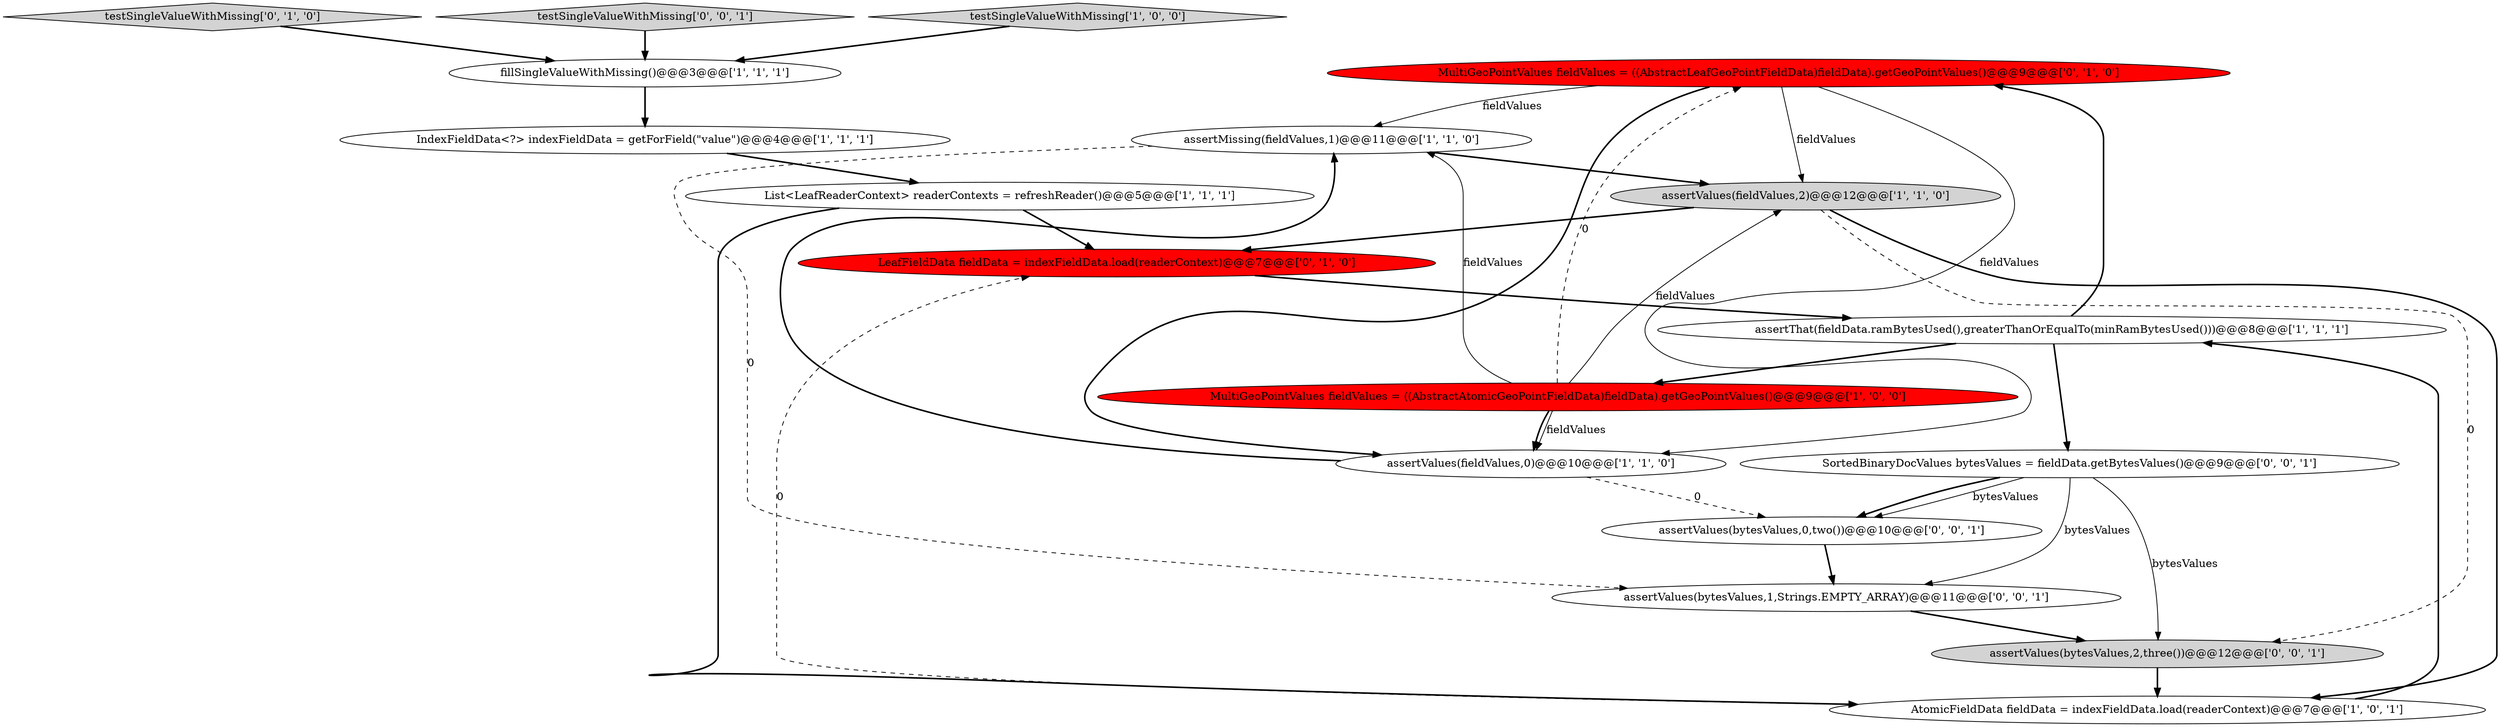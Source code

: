 digraph {
10 [style = filled, label = "MultiGeoPointValues fieldValues = ((AbstractLeafGeoPointFieldData)fieldData).getGeoPointValues()@@@9@@@['0', '1', '0']", fillcolor = red, shape = ellipse image = "AAA1AAABBB2BBB"];
4 [style = filled, label = "List<LeafReaderContext> readerContexts = refreshReader()@@@5@@@['1', '1', '1']", fillcolor = white, shape = ellipse image = "AAA0AAABBB1BBB"];
6 [style = filled, label = "assertMissing(fieldValues,1)@@@11@@@['1', '1', '0']", fillcolor = white, shape = ellipse image = "AAA0AAABBB1BBB"];
12 [style = filled, label = "LeafFieldData fieldData = indexFieldData.load(readerContext)@@@7@@@['0', '1', '0']", fillcolor = red, shape = ellipse image = "AAA1AAABBB2BBB"];
16 [style = filled, label = "assertValues(bytesValues,0,two())@@@10@@@['0', '0', '1']", fillcolor = white, shape = ellipse image = "AAA0AAABBB3BBB"];
2 [style = filled, label = "assertValues(fieldValues,2)@@@12@@@['1', '1', '0']", fillcolor = lightgray, shape = ellipse image = "AAA0AAABBB1BBB"];
13 [style = filled, label = "assertValues(bytesValues,1,Strings.EMPTY_ARRAY)@@@11@@@['0', '0', '1']", fillcolor = white, shape = ellipse image = "AAA0AAABBB3BBB"];
11 [style = filled, label = "testSingleValueWithMissing['0', '1', '0']", fillcolor = lightgray, shape = diamond image = "AAA0AAABBB2BBB"];
15 [style = filled, label = "testSingleValueWithMissing['0', '0', '1']", fillcolor = lightgray, shape = diamond image = "AAA0AAABBB3BBB"];
1 [style = filled, label = "testSingleValueWithMissing['1', '0', '0']", fillcolor = lightgray, shape = diamond image = "AAA0AAABBB1BBB"];
8 [style = filled, label = "assertThat(fieldData.ramBytesUsed(),greaterThanOrEqualTo(minRamBytesUsed()))@@@8@@@['1', '1', '1']", fillcolor = white, shape = ellipse image = "AAA0AAABBB1BBB"];
17 [style = filled, label = "assertValues(bytesValues,2,three())@@@12@@@['0', '0', '1']", fillcolor = lightgray, shape = ellipse image = "AAA0AAABBB3BBB"];
3 [style = filled, label = "fillSingleValueWithMissing()@@@3@@@['1', '1', '1']", fillcolor = white, shape = ellipse image = "AAA0AAABBB1BBB"];
0 [style = filled, label = "AtomicFieldData fieldData = indexFieldData.load(readerContext)@@@7@@@['1', '0', '1']", fillcolor = white, shape = ellipse image = "AAA0AAABBB1BBB"];
14 [style = filled, label = "SortedBinaryDocValues bytesValues = fieldData.getBytesValues()@@@9@@@['0', '0', '1']", fillcolor = white, shape = ellipse image = "AAA0AAABBB3BBB"];
5 [style = filled, label = "IndexFieldData<?> indexFieldData = getForField(\"value\")@@@4@@@['1', '1', '1']", fillcolor = white, shape = ellipse image = "AAA0AAABBB1BBB"];
9 [style = filled, label = "assertValues(fieldValues,0)@@@10@@@['1', '1', '0']", fillcolor = white, shape = ellipse image = "AAA0AAABBB1BBB"];
7 [style = filled, label = "MultiGeoPointValues fieldValues = ((AbstractAtomicGeoPointFieldData)fieldData).getGeoPointValues()@@@9@@@['1', '0', '0']", fillcolor = red, shape = ellipse image = "AAA1AAABBB1BBB"];
14->16 [style = bold, label=""];
8->10 [style = bold, label=""];
16->13 [style = bold, label=""];
9->16 [style = dashed, label="0"];
14->17 [style = solid, label="bytesValues"];
1->3 [style = bold, label=""];
10->9 [style = solid, label="fieldValues"];
8->14 [style = bold, label=""];
0->12 [style = dashed, label="0"];
10->2 [style = solid, label="fieldValues"];
15->3 [style = bold, label=""];
2->17 [style = dashed, label="0"];
7->6 [style = solid, label="fieldValues"];
2->12 [style = bold, label=""];
8->7 [style = bold, label=""];
9->6 [style = bold, label=""];
4->0 [style = bold, label=""];
6->2 [style = bold, label=""];
7->9 [style = bold, label=""];
10->6 [style = solid, label="fieldValues"];
13->17 [style = bold, label=""];
3->5 [style = bold, label=""];
2->0 [style = bold, label=""];
17->0 [style = bold, label=""];
6->13 [style = dashed, label="0"];
11->3 [style = bold, label=""];
12->8 [style = bold, label=""];
5->4 [style = bold, label=""];
0->8 [style = bold, label=""];
14->13 [style = solid, label="bytesValues"];
4->12 [style = bold, label=""];
7->10 [style = dashed, label="0"];
14->16 [style = solid, label="bytesValues"];
10->9 [style = bold, label=""];
7->2 [style = solid, label="fieldValues"];
7->9 [style = solid, label="fieldValues"];
}
